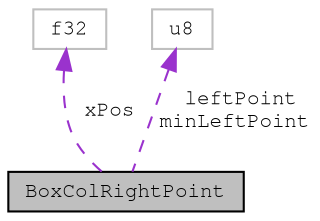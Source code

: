 digraph "BoxColRightPoint"
{
 // LATEX_PDF_SIZE
  edge [fontname="FreeMono",fontsize="10",labelfontname="FreeMono",labelfontsize="10"];
  node [fontname="FreeMono",fontsize="10",shape=record];
  Node1 [label="BoxColRightPoint",height=0.2,width=0.4,color="black", fillcolor="grey75", style="filled", fontcolor="black",tooltip=" "];
  Node2 -> Node1 [dir="back",color="darkorchid3",fontsize="10",style="dashed",label=" xPos" ,fontname="FreeMono"];
  Node2 [label="f32",height=0.2,width=0.4,color="grey75", fillcolor="white", style="filled",tooltip=" "];
  Node3 -> Node1 [dir="back",color="darkorchid3",fontsize="10",style="dashed",label=" leftPoint\nminLeftPoint" ,fontname="FreeMono"];
  Node3 [label="u8",height=0.2,width=0.4,color="grey75", fillcolor="white", style="filled",tooltip=" "];
}
